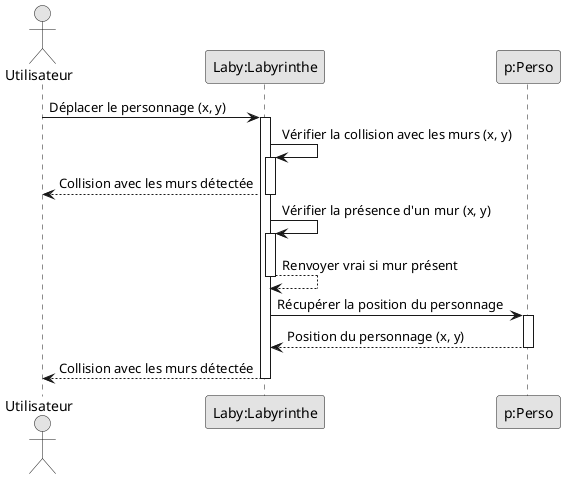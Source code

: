 @startuml
skinparam monochrome true

actor Utilisateur

participant "Laby:Labyrinthe" as Laby
participant "p:Perso" as P

Utilisateur -> Laby: Déplacer le personnage (x, y)
activate Laby

Laby -> Laby: Vérifier la collision avec les murs (x, y)
activate Laby
Laby --> Utilisateur: Collision avec les murs détectée
deactivate Laby

Laby -> Laby: Vérifier la présence d'un mur (x, y)
activate Laby
Laby --> Laby: Renvoyer vrai si mur présent
deactivate Laby

Laby -> P: Récupérer la position du personnage
activate P
P --> Laby: Position du personnage (x, y)
deactivate P

Laby --> Utilisateur: Collision avec les murs détectée
deactivate Laby

@enduml
